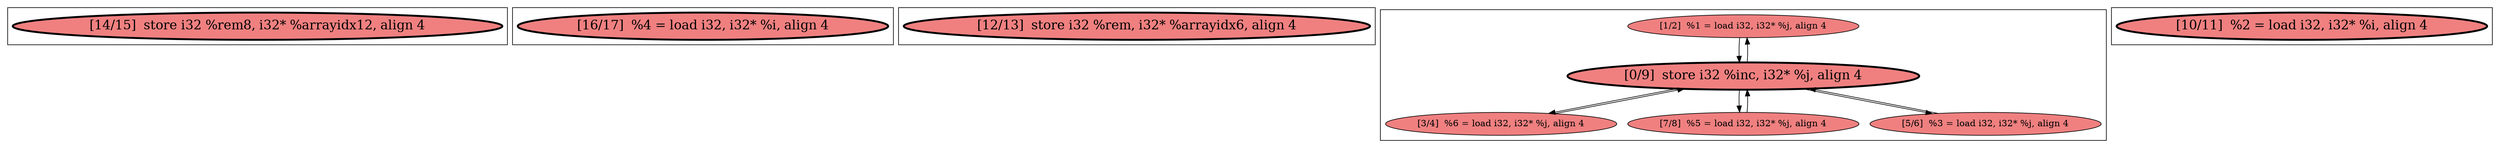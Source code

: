 
digraph G {





subgraph cluster4 {


node388 [penwidth=3.0,fontsize=20,fillcolor=lightcoral,label="[14/15]  store i32 %rem8, i32* %arrayidx12, align 4",shape=ellipse,style=filled ]



}

subgraph cluster3 {


node387 [penwidth=3.0,fontsize=20,fillcolor=lightcoral,label="[16/17]  %4 = load i32, i32* %i, align 4",shape=ellipse,style=filled ]



}

subgraph cluster2 {


node386 [penwidth=3.0,fontsize=20,fillcolor=lightcoral,label="[12/13]  store i32 %rem, i32* %arrayidx6, align 4",shape=ellipse,style=filled ]



}

subgraph cluster0 {


node384 [fillcolor=lightcoral,label="[1/2]  %1 = load i32, i32* %j, align 4",shape=ellipse,style=filled ]
node383 [penwidth=3.0,fontsize=20,fillcolor=lightcoral,label="[0/9]  store i32 %inc, i32* %j, align 4",shape=ellipse,style=filled ]
node382 [fillcolor=lightcoral,label="[3/4]  %6 = load i32, i32* %j, align 4",shape=ellipse,style=filled ]
node380 [fillcolor=lightcoral,label="[7/8]  %5 = load i32, i32* %j, align 4",shape=ellipse,style=filled ]
node381 [fillcolor=lightcoral,label="[5/6]  %3 = load i32, i32* %j, align 4",shape=ellipse,style=filled ]

node383->node382 [ ]
node382->node383 [ ]
node383->node384 [ ]
node381->node383 [ ]
node384->node383 [ ]
node383->node381 [ ]
node380->node383 [ ]
node383->node380 [ ]


}

subgraph cluster1 {


node385 [penwidth=3.0,fontsize=20,fillcolor=lightcoral,label="[10/11]  %2 = load i32, i32* %i, align 4",shape=ellipse,style=filled ]



}

}
